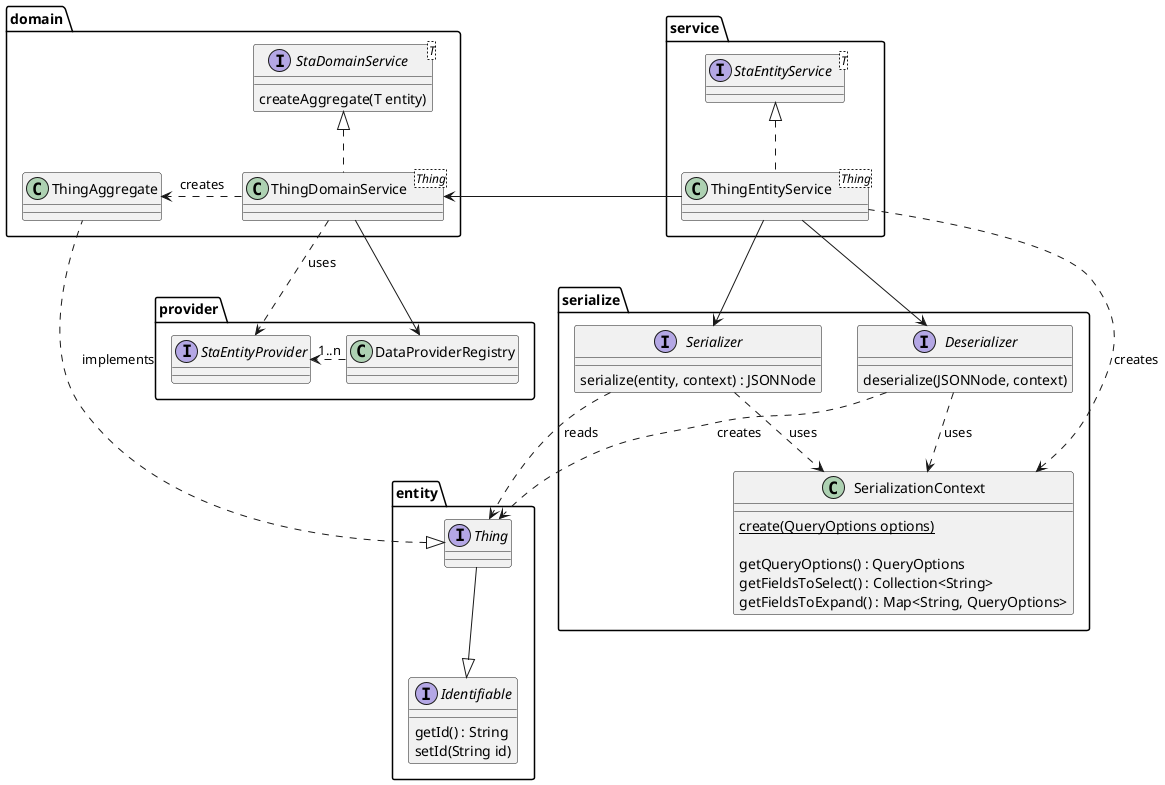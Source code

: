 @startuml SensorThings API, API Entities

' TODO review diagram

package "service" as pkg_service {
    interface "StaEntityService" <T>
    class "ThingEntityService" as thing_service <Thing>
}

package "provider" as pkg_provider {
    class "DataProviderRegistry" as provider_registry
    interface "StaEntityProvider" as data_provider
}

package "domain" as pkg_domain {
    interface "StaDomainService" as domain_service <T> {
        createAggregate(T entity)
    }
    class "ThingDomainService" as thing_domain_service <Thing>
    class "ThingAggregate"
}

package "entity" {
    interface "Identifiable" {
        getId() : String
        setId(String id)
    }
    interface "Thing"
}

package "serialize" {

    interface "Serializer" as serializer {
        serialize(entity, context) : JSONNode
    }
    interface "Deserializer" as deserializer {
        deserialize(JSONNode, context)
    }
    class "SerializationContext" as context {
        {static} create(QueryOptions options)

        getQueryOptions() : QueryOptions
        getFieldsToSelect() : Collection<String>
        getFieldsToExpand() : Map<String, QueryOptions>
    }
}


Thing --|> Identifiable
serializer ..> Thing : reads
deserializer ..> Thing : creates

StaEntityService <|.. thing_service
thing_service --> serializer
thing_service --> deserializer
Thing <|. ThingAggregate : implements
provider_registry .> "1..n" data_provider


domain_service <|.. thing_domain_service
thing_domain_service <- thing_service 
thing_domain_service --> provider_registry
thing_domain_service .> data_provider : uses
thing_domain_service .> ThingAggregate : creates

context <.. thing_service : creates
deserializer ..> context : uses
serializer ..> context : uses


@enduml